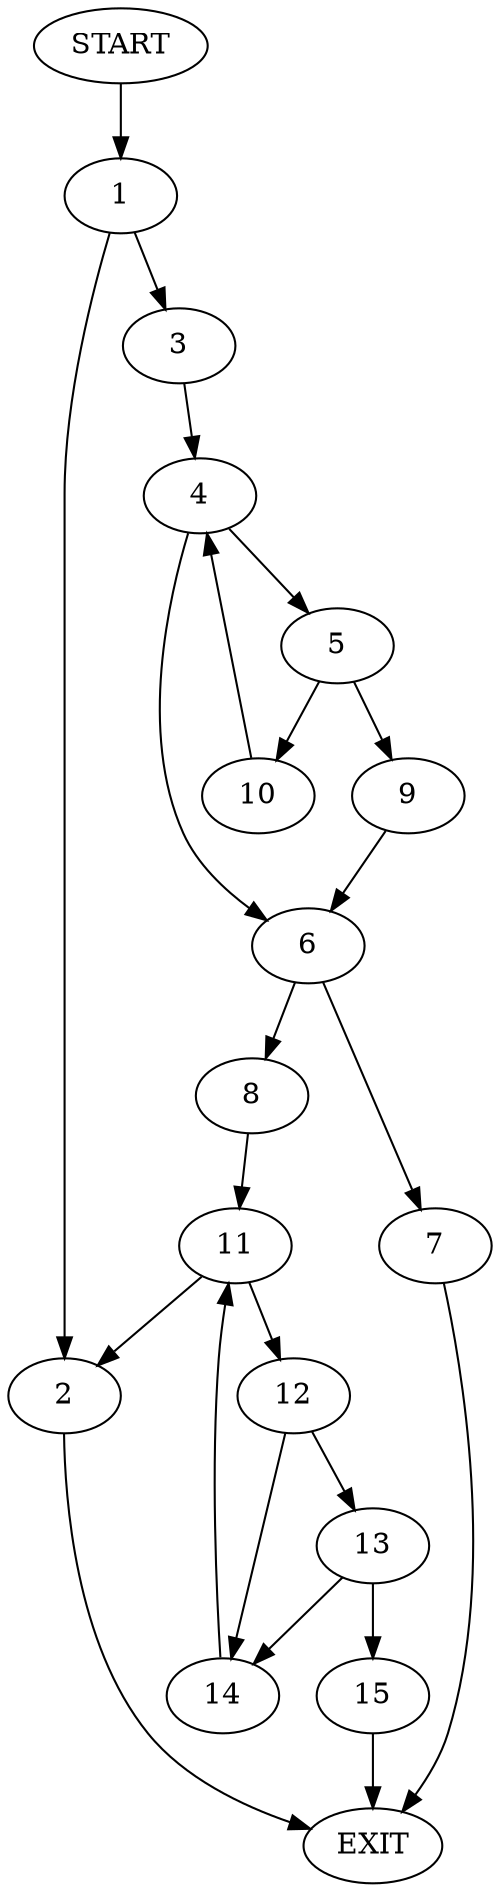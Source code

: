 digraph {
0 [label="START"]
16 [label="EXIT"]
0 -> 1
1 -> 2
1 -> 3
2 -> 16
3 -> 4
4 -> 5
4 -> 6
6 -> 7
6 -> 8
5 -> 9
5 -> 10
9 -> 6
10 -> 4
7 -> 16
8 -> 11
11 -> 12
11 -> 2
12 -> 13
12 -> 14
13 -> 15
13 -> 14
14 -> 11
15 -> 16
}
